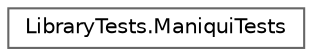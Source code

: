 digraph "Graphical Class Hierarchy"
{
 // INTERACTIVE_SVG=YES
 // LATEX_PDF_SIZE
  bgcolor="transparent";
  edge [fontname=Helvetica,fontsize=10,labelfontname=Helvetica,labelfontsize=10];
  node [fontname=Helvetica,fontsize=10,shape=box,height=0.2,width=0.4];
  rankdir="LR";
  Node0 [id="Node000000",label="LibraryTests.ManiquiTests",height=0.2,width=0.4,color="grey40", fillcolor="white", style="filled",URL="$classLibraryTests_1_1ManiquiTests.html",tooltip="Esta es la clase ManiquiTests. Se encarga de comprobar sus funcionalidades."];
}
